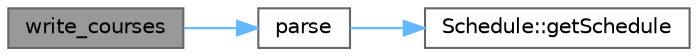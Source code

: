 digraph "write_courses"
{
 // LATEX_PDF_SIZE
  bgcolor="transparent";
  edge [fontname=Helvetica,fontsize=10,labelfontname=Helvetica,labelfontsize=10];
  node [fontname=Helvetica,fontsize=10,shape=box,height=0.2,width=0.4];
  rankdir="LR";
  Node1 [id="Node000001",label="write_courses",height=0.2,width=0.4,color="gray40", fillcolor="grey60", style="filled", fontcolor="black",tooltip=" "];
  Node1 -> Node2 [id="edge1_Node000001_Node000002",color="steelblue1",style="solid",tooltip=" "];
  Node2 [id="Node000002",label="parse",height=0.2,width=0.4,color="grey40", fillcolor="white", style="filled",URL="$json__parser_8cpp.html#a05378c4e9e46b5b68d745abfb098160b",tooltip=" "];
  Node2 -> Node3 [id="edge2_Node000002_Node000003",color="steelblue1",style="solid",tooltip=" "];
  Node3 [id="Node000003",label="Schedule::getSchedule",height=0.2,width=0.4,color="grey40", fillcolor="white", style="filled",URL="$classSchedule.html#a4b53b4760e4ce137dfd6ed105dfe4856",tooltip=" "];
}
